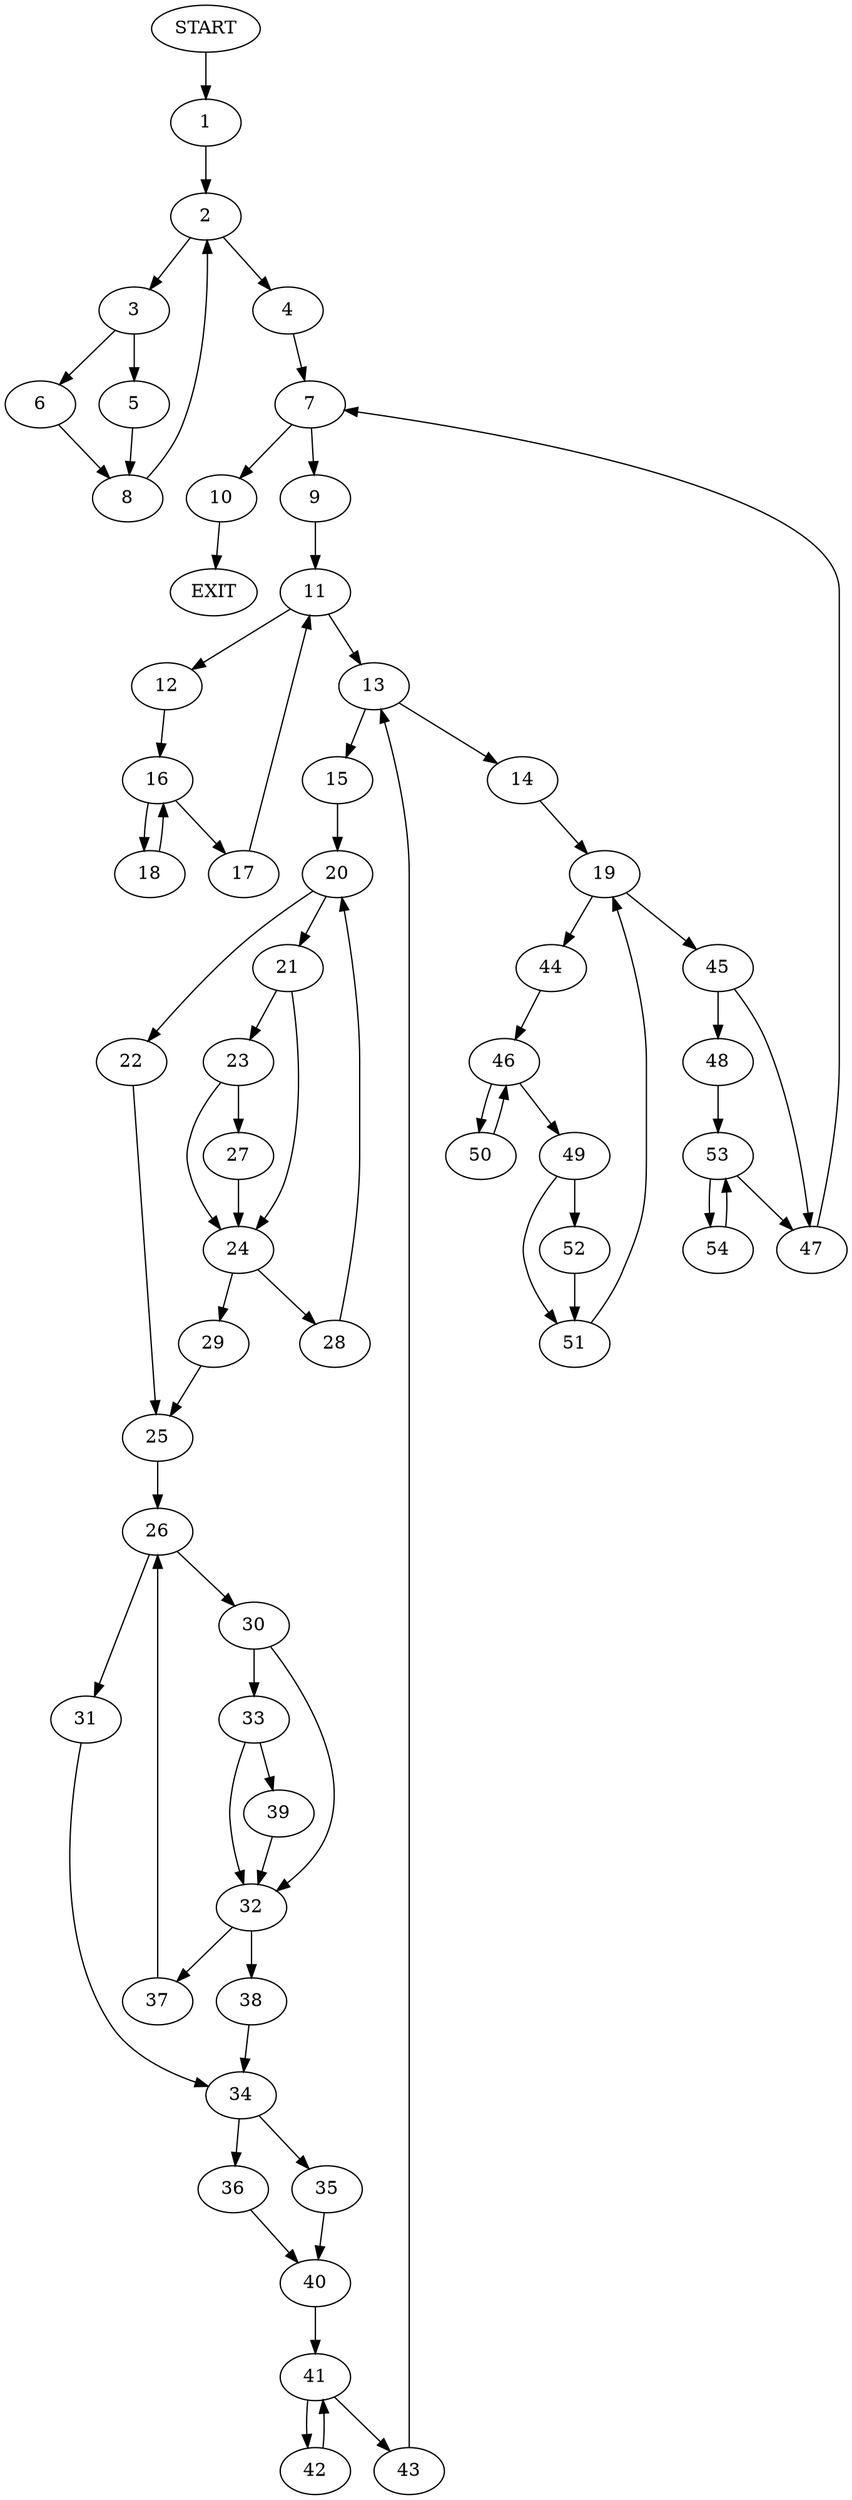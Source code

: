 digraph {
0 [label="START"]
55 [label="EXIT"]
0 -> 1
1 -> 2
2 -> 3
2 -> 4
3 -> 5
3 -> 6
4 -> 7
5 -> 8
6 -> 8
8 -> 2
7 -> 9
7 -> 10
9 -> 11
10 -> 55
11 -> 12
11 -> 13
13 -> 14
13 -> 15
12 -> 16
16 -> 17
16 -> 18
17 -> 11
18 -> 16
14 -> 19
15 -> 20
20 -> 21
20 -> 22
21 -> 23
21 -> 24
22 -> 25
25 -> 26
23 -> 24
23 -> 27
24 -> 28
24 -> 29
27 -> 24
29 -> 25
28 -> 20
26 -> 30
26 -> 31
30 -> 32
30 -> 33
31 -> 34
34 -> 35
34 -> 36
32 -> 37
32 -> 38
33 -> 32
33 -> 39
39 -> 32
38 -> 34
37 -> 26
35 -> 40
36 -> 40
40 -> 41
41 -> 42
41 -> 43
42 -> 41
43 -> 13
19 -> 44
19 -> 45
44 -> 46
45 -> 47
45 -> 48
46 -> 49
46 -> 50
49 -> 51
49 -> 52
50 -> 46
52 -> 51
51 -> 19
47 -> 7
48 -> 53
53 -> 47
53 -> 54
54 -> 53
}
